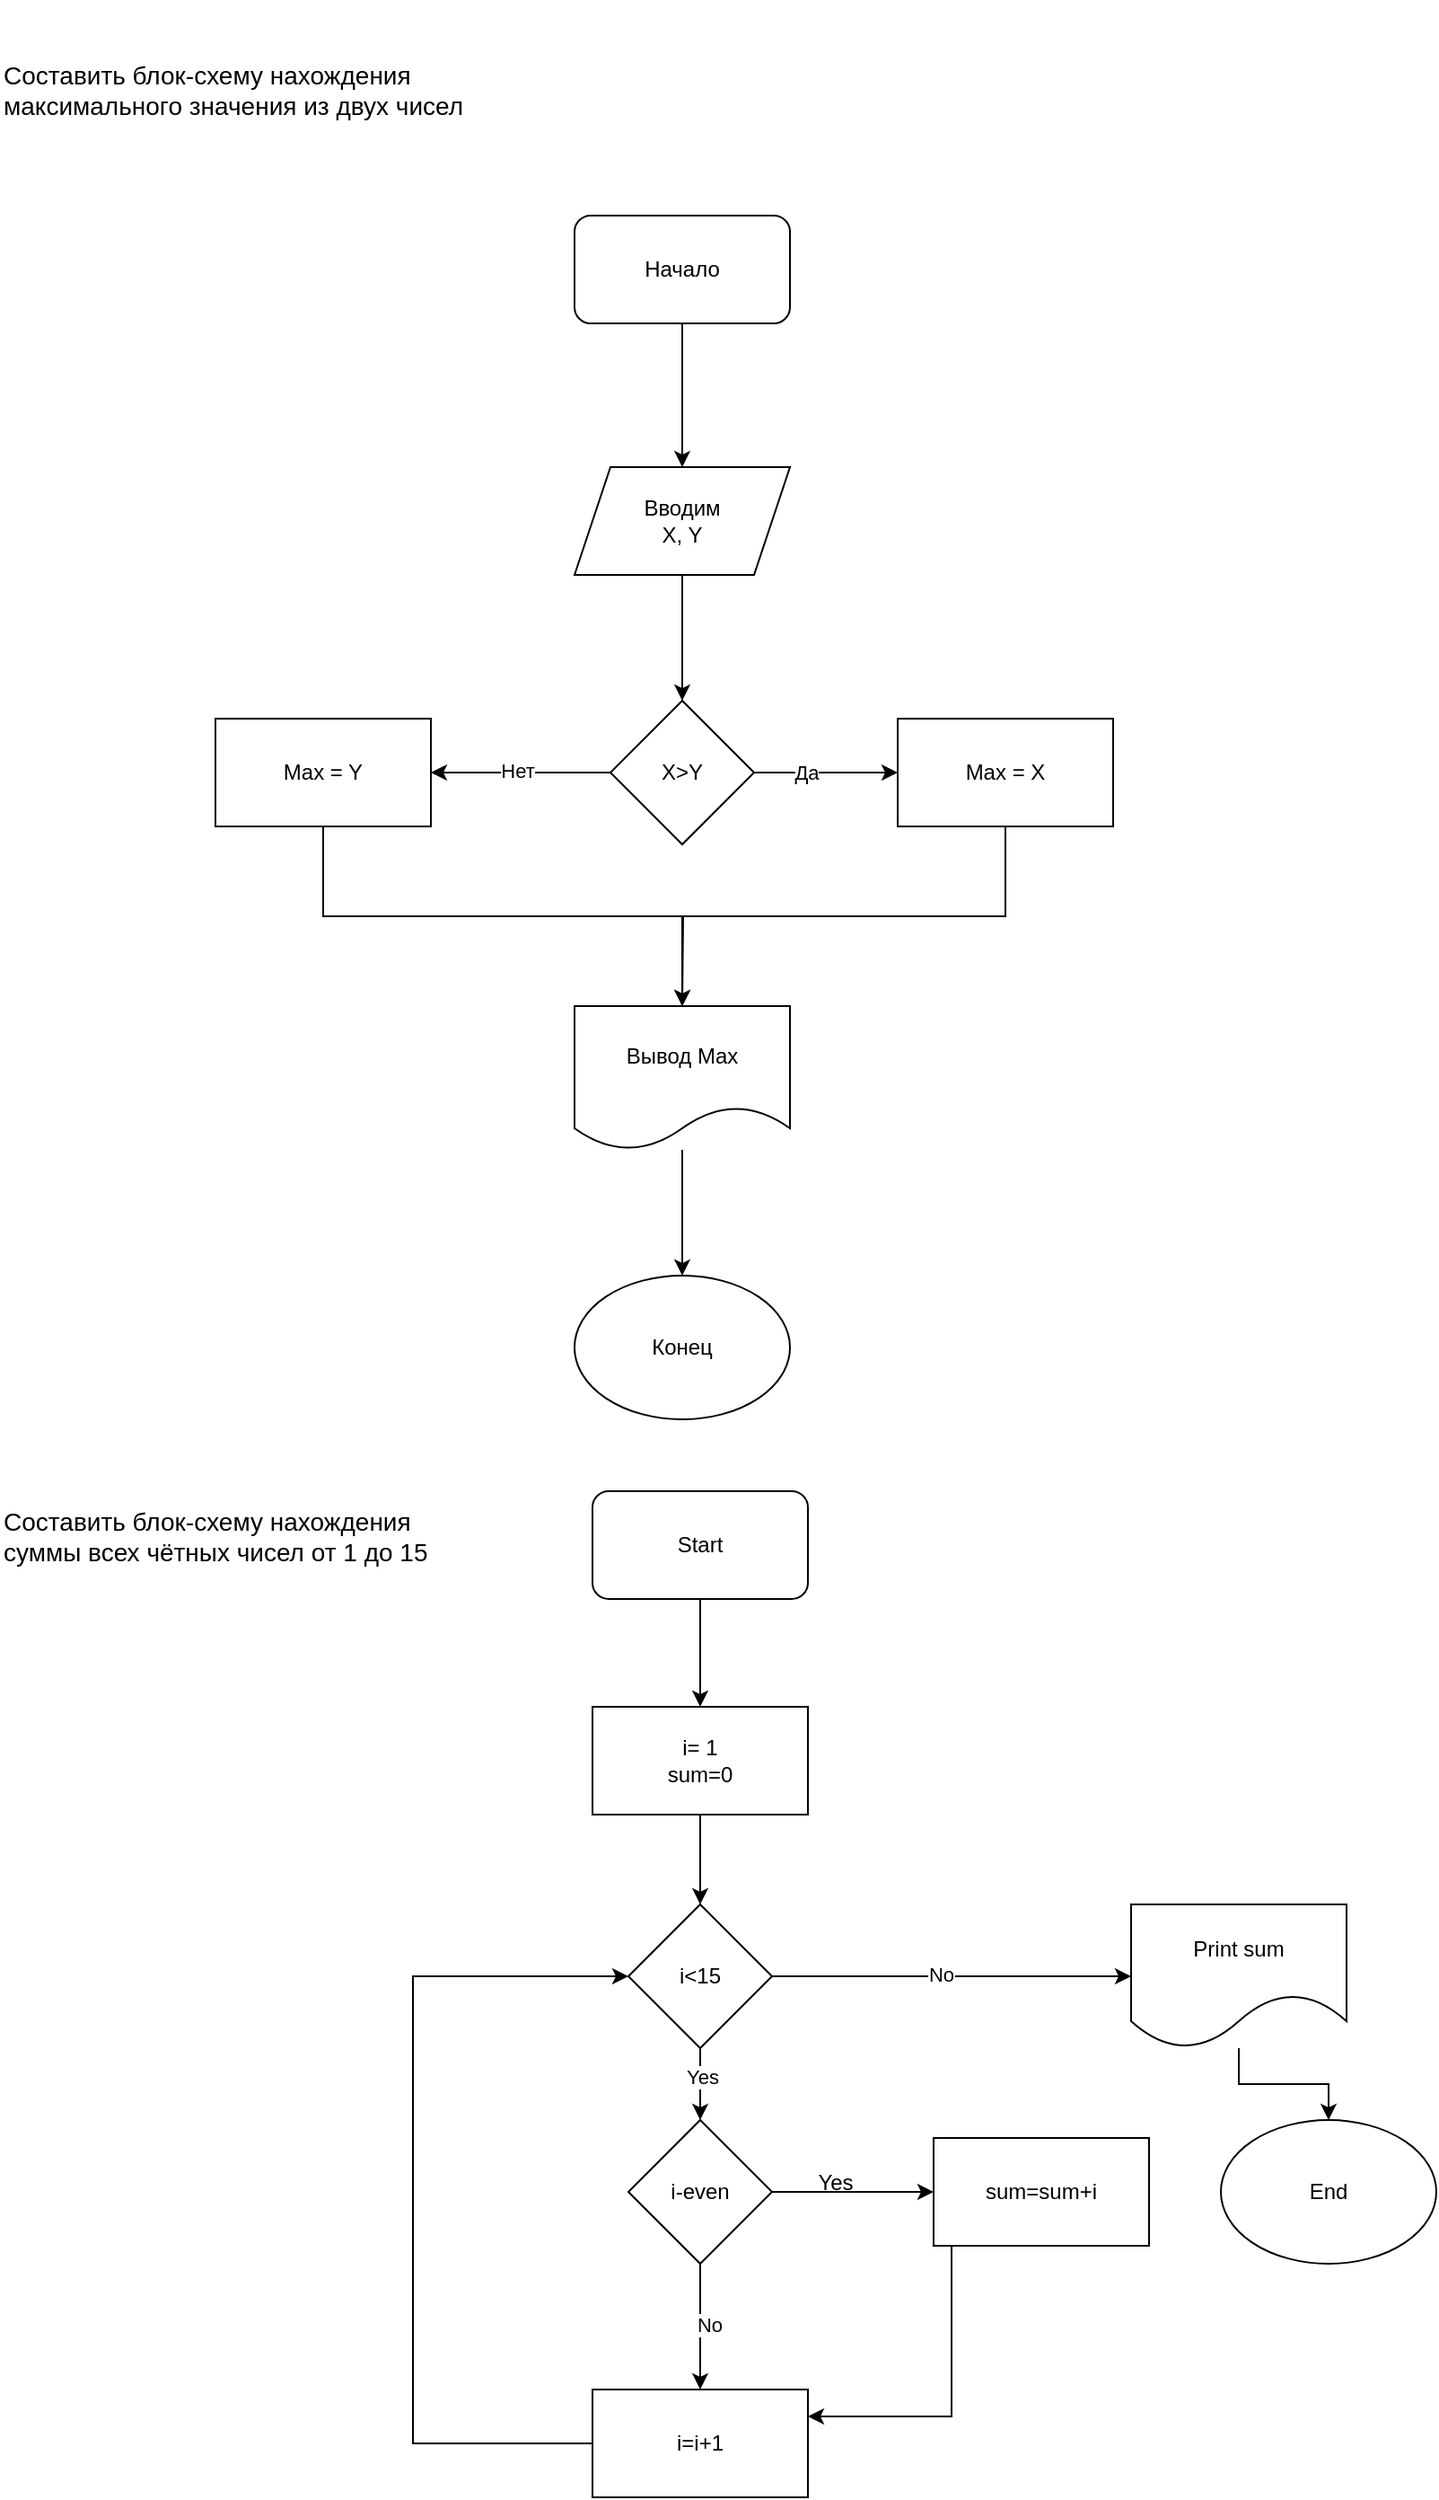 <mxfile version="21.6.2" type="github">
  <diagram name="Страница 1" id="cDgyHgMWFeY4kz7likKo">
    <mxGraphModel dx="1050" dy="549" grid="1" gridSize="10" guides="1" tooltips="1" connect="1" arrows="1" fold="1" page="1" pageScale="1" pageWidth="827" pageHeight="1169" math="0" shadow="0">
      <root>
        <mxCell id="0" />
        <mxCell id="1" parent="0" />
        <mxCell id="d-FDfhOjwPeXp1JPmuEf-3" style="edgeStyle=orthogonalEdgeStyle;rounded=0;orthogonalLoop=1;jettySize=auto;html=1;entryX=0.5;entryY=0;entryDx=0;entryDy=0;" edge="1" parent="1" source="d-FDfhOjwPeXp1JPmuEf-1" target="d-FDfhOjwPeXp1JPmuEf-2">
          <mxGeometry relative="1" as="geometry" />
        </mxCell>
        <mxCell id="d-FDfhOjwPeXp1JPmuEf-1" value="Начало" style="rounded=1;whiteSpace=wrap;html=1;arcSize=15;" vertex="1" parent="1">
          <mxGeometry x="320" y="130" width="120" height="60" as="geometry" />
        </mxCell>
        <mxCell id="d-FDfhOjwPeXp1JPmuEf-6" style="edgeStyle=orthogonalEdgeStyle;rounded=0;orthogonalLoop=1;jettySize=auto;html=1;entryX=0.5;entryY=0;entryDx=0;entryDy=0;" edge="1" parent="1" source="d-FDfhOjwPeXp1JPmuEf-2" target="d-FDfhOjwPeXp1JPmuEf-5">
          <mxGeometry relative="1" as="geometry" />
        </mxCell>
        <mxCell id="d-FDfhOjwPeXp1JPmuEf-2" value="Вводим&lt;br&gt;X, Y" style="shape=parallelogram;perimeter=parallelogramPerimeter;whiteSpace=wrap;html=1;fixedSize=1;" vertex="1" parent="1">
          <mxGeometry x="320" y="270" width="120" height="60" as="geometry" />
        </mxCell>
        <mxCell id="d-FDfhOjwPeXp1JPmuEf-4" value="&lt;font style=&quot;font-size: 14px;&quot;&gt;Составить блок-схему нахождения максимального значения из двух чисел&lt;/font&gt;" style="text;strokeColor=none;align=left;fillColor=none;html=1;verticalAlign=middle;whiteSpace=wrap;rounded=0;" vertex="1" parent="1">
          <mxGeometry y="10" width="300" height="100" as="geometry" />
        </mxCell>
        <mxCell id="d-FDfhOjwPeXp1JPmuEf-9" style="edgeStyle=orthogonalEdgeStyle;rounded=0;orthogonalLoop=1;jettySize=auto;html=1;entryX=0;entryY=0.5;entryDx=0;entryDy=0;" edge="1" parent="1" source="d-FDfhOjwPeXp1JPmuEf-5" target="d-FDfhOjwPeXp1JPmuEf-7">
          <mxGeometry relative="1" as="geometry" />
        </mxCell>
        <mxCell id="d-FDfhOjwPeXp1JPmuEf-10" value="Да" style="edgeLabel;html=1;align=center;verticalAlign=middle;resizable=0;points=[];" vertex="1" connectable="0" parent="d-FDfhOjwPeXp1JPmuEf-9">
          <mxGeometry x="-0.28" relative="1" as="geometry">
            <mxPoint as="offset" />
          </mxGeometry>
        </mxCell>
        <mxCell id="d-FDfhOjwPeXp1JPmuEf-11" style="edgeStyle=orthogonalEdgeStyle;rounded=0;orthogonalLoop=1;jettySize=auto;html=1;entryX=1;entryY=0.5;entryDx=0;entryDy=0;" edge="1" parent="1" source="d-FDfhOjwPeXp1JPmuEf-5" target="d-FDfhOjwPeXp1JPmuEf-8">
          <mxGeometry relative="1" as="geometry" />
        </mxCell>
        <mxCell id="d-FDfhOjwPeXp1JPmuEf-12" value="Нет" style="edgeLabel;html=1;align=center;verticalAlign=middle;resizable=0;points=[];" vertex="1" connectable="0" parent="d-FDfhOjwPeXp1JPmuEf-11">
          <mxGeometry x="0.044" y="-1" relative="1" as="geometry">
            <mxPoint as="offset" />
          </mxGeometry>
        </mxCell>
        <mxCell id="d-FDfhOjwPeXp1JPmuEf-5" value="X&amp;gt;Y" style="rhombus;whiteSpace=wrap;html=1;" vertex="1" parent="1">
          <mxGeometry x="340" y="400" width="80" height="80" as="geometry" />
        </mxCell>
        <mxCell id="d-FDfhOjwPeXp1JPmuEf-15" style="edgeStyle=orthogonalEdgeStyle;rounded=0;orthogonalLoop=1;jettySize=auto;html=1;" edge="1" parent="1" source="d-FDfhOjwPeXp1JPmuEf-7" target="d-FDfhOjwPeXp1JPmuEf-13">
          <mxGeometry relative="1" as="geometry">
            <Array as="points">
              <mxPoint x="560" y="520" />
              <mxPoint x="380" y="520" />
            </Array>
          </mxGeometry>
        </mxCell>
        <mxCell id="d-FDfhOjwPeXp1JPmuEf-7" value="Max = X" style="rounded=0;whiteSpace=wrap;html=1;" vertex="1" parent="1">
          <mxGeometry x="500" y="410" width="120" height="60" as="geometry" />
        </mxCell>
        <mxCell id="d-FDfhOjwPeXp1JPmuEf-14" style="edgeStyle=orthogonalEdgeStyle;rounded=0;orthogonalLoop=1;jettySize=auto;html=1;exitX=0.5;exitY=1;exitDx=0;exitDy=0;" edge="1" parent="1" source="d-FDfhOjwPeXp1JPmuEf-8">
          <mxGeometry relative="1" as="geometry">
            <mxPoint x="380" y="570" as="targetPoint" />
          </mxGeometry>
        </mxCell>
        <mxCell id="d-FDfhOjwPeXp1JPmuEf-8" value="Max = Y" style="rounded=0;whiteSpace=wrap;html=1;" vertex="1" parent="1">
          <mxGeometry x="120" y="410" width="120" height="60" as="geometry" />
        </mxCell>
        <mxCell id="d-FDfhOjwPeXp1JPmuEf-17" style="edgeStyle=orthogonalEdgeStyle;rounded=0;orthogonalLoop=1;jettySize=auto;html=1;entryX=0.5;entryY=0;entryDx=0;entryDy=0;" edge="1" parent="1" source="d-FDfhOjwPeXp1JPmuEf-13" target="d-FDfhOjwPeXp1JPmuEf-16">
          <mxGeometry relative="1" as="geometry" />
        </mxCell>
        <mxCell id="d-FDfhOjwPeXp1JPmuEf-13" value="Вывод Max" style="shape=document;whiteSpace=wrap;html=1;boundedLbl=1;" vertex="1" parent="1">
          <mxGeometry x="320" y="570" width="120" height="80" as="geometry" />
        </mxCell>
        <mxCell id="d-FDfhOjwPeXp1JPmuEf-16" value="Конец" style="ellipse;whiteSpace=wrap;html=1;" vertex="1" parent="1">
          <mxGeometry x="320" y="720" width="120" height="80" as="geometry" />
        </mxCell>
        <mxCell id="d-FDfhOjwPeXp1JPmuEf-18" value="&lt;font style=&quot;font-size: 14px;&quot;&gt;Составить блок-схему нахождения суммы всех чётных чисел от 1 до 15&lt;/font&gt;" style="text;strokeColor=none;align=left;fillColor=none;html=1;verticalAlign=middle;whiteSpace=wrap;rounded=0;" vertex="1" parent="1">
          <mxGeometry y="830" width="270" height="70" as="geometry" />
        </mxCell>
        <mxCell id="d-FDfhOjwPeXp1JPmuEf-33" style="edgeStyle=orthogonalEdgeStyle;rounded=0;orthogonalLoop=1;jettySize=auto;html=1;entryX=0.5;entryY=0;entryDx=0;entryDy=0;" edge="1" parent="1" source="d-FDfhOjwPeXp1JPmuEf-19" target="d-FDfhOjwPeXp1JPmuEf-20">
          <mxGeometry relative="1" as="geometry" />
        </mxCell>
        <mxCell id="d-FDfhOjwPeXp1JPmuEf-19" value="Start" style="rounded=1;whiteSpace=wrap;html=1;" vertex="1" parent="1">
          <mxGeometry x="330" y="840" width="120" height="60" as="geometry" />
        </mxCell>
        <mxCell id="d-FDfhOjwPeXp1JPmuEf-31" style="edgeStyle=orthogonalEdgeStyle;rounded=0;orthogonalLoop=1;jettySize=auto;html=1;entryX=0.5;entryY=0;entryDx=0;entryDy=0;" edge="1" parent="1" source="d-FDfhOjwPeXp1JPmuEf-20" target="d-FDfhOjwPeXp1JPmuEf-21">
          <mxGeometry relative="1" as="geometry" />
        </mxCell>
        <mxCell id="d-FDfhOjwPeXp1JPmuEf-20" value="i= 1&lt;br&gt;sum=0" style="rounded=0;whiteSpace=wrap;html=1;" vertex="1" parent="1">
          <mxGeometry x="330" y="960" width="120" height="60" as="geometry" />
        </mxCell>
        <mxCell id="d-FDfhOjwPeXp1JPmuEf-32" style="edgeStyle=orthogonalEdgeStyle;rounded=0;orthogonalLoop=1;jettySize=auto;html=1;entryX=0.5;entryY=0;entryDx=0;entryDy=0;" edge="1" parent="1" source="d-FDfhOjwPeXp1JPmuEf-21" target="d-FDfhOjwPeXp1JPmuEf-22">
          <mxGeometry relative="1" as="geometry" />
        </mxCell>
        <mxCell id="d-FDfhOjwPeXp1JPmuEf-39" value="Yes" style="edgeLabel;html=1;align=center;verticalAlign=middle;resizable=0;points=[];" vertex="1" connectable="0" parent="d-FDfhOjwPeXp1JPmuEf-32">
          <mxGeometry x="-0.2" y="1" relative="1" as="geometry">
            <mxPoint as="offset" />
          </mxGeometry>
        </mxCell>
        <mxCell id="d-FDfhOjwPeXp1JPmuEf-35" style="edgeStyle=orthogonalEdgeStyle;rounded=0;orthogonalLoop=1;jettySize=auto;html=1;entryX=0;entryY=0.5;entryDx=0;entryDy=0;" edge="1" parent="1" source="d-FDfhOjwPeXp1JPmuEf-21" target="d-FDfhOjwPeXp1JPmuEf-34">
          <mxGeometry relative="1" as="geometry" />
        </mxCell>
        <mxCell id="d-FDfhOjwPeXp1JPmuEf-38" value="No" style="edgeLabel;html=1;align=center;verticalAlign=middle;resizable=0;points=[];" vertex="1" connectable="0" parent="d-FDfhOjwPeXp1JPmuEf-35">
          <mxGeometry x="-0.062" y="1" relative="1" as="geometry">
            <mxPoint as="offset" />
          </mxGeometry>
        </mxCell>
        <mxCell id="d-FDfhOjwPeXp1JPmuEf-21" value="i&amp;lt;15" style="rhombus;whiteSpace=wrap;html=1;" vertex="1" parent="1">
          <mxGeometry x="350" y="1070" width="80" height="80" as="geometry" />
        </mxCell>
        <mxCell id="d-FDfhOjwPeXp1JPmuEf-25" style="edgeStyle=orthogonalEdgeStyle;rounded=0;orthogonalLoop=1;jettySize=auto;html=1;" edge="1" parent="1" source="d-FDfhOjwPeXp1JPmuEf-22" target="d-FDfhOjwPeXp1JPmuEf-23">
          <mxGeometry relative="1" as="geometry" />
        </mxCell>
        <mxCell id="d-FDfhOjwPeXp1JPmuEf-27" style="edgeStyle=orthogonalEdgeStyle;rounded=0;orthogonalLoop=1;jettySize=auto;html=1;entryX=0.5;entryY=0;entryDx=0;entryDy=0;" edge="1" parent="1" source="d-FDfhOjwPeXp1JPmuEf-22" target="d-FDfhOjwPeXp1JPmuEf-24">
          <mxGeometry relative="1" as="geometry" />
        </mxCell>
        <mxCell id="d-FDfhOjwPeXp1JPmuEf-28" value="No" style="edgeLabel;html=1;align=center;verticalAlign=middle;resizable=0;points=[];" vertex="1" connectable="0" parent="d-FDfhOjwPeXp1JPmuEf-27">
          <mxGeometry x="-0.046" y="5" relative="1" as="geometry">
            <mxPoint as="offset" />
          </mxGeometry>
        </mxCell>
        <mxCell id="d-FDfhOjwPeXp1JPmuEf-22" value="i-even" style="rhombus;whiteSpace=wrap;html=1;" vertex="1" parent="1">
          <mxGeometry x="350" y="1190" width="80" height="80" as="geometry" />
        </mxCell>
        <mxCell id="d-FDfhOjwPeXp1JPmuEf-29" style="edgeStyle=orthogonalEdgeStyle;rounded=0;orthogonalLoop=1;jettySize=auto;html=1;entryX=1;entryY=0.25;entryDx=0;entryDy=0;" edge="1" parent="1" target="d-FDfhOjwPeXp1JPmuEf-24">
          <mxGeometry relative="1" as="geometry">
            <mxPoint x="553.44" y="1230" as="sourcePoint" />
            <mxPoint x="485" y="1363" as="targetPoint" />
            <Array as="points">
              <mxPoint x="553" y="1231" />
              <mxPoint x="530" y="1231" />
              <mxPoint x="530" y="1355" />
            </Array>
          </mxGeometry>
        </mxCell>
        <mxCell id="d-FDfhOjwPeXp1JPmuEf-23" value="sum=sum+i" style="rounded=0;whiteSpace=wrap;html=1;" vertex="1" parent="1">
          <mxGeometry x="520" y="1200" width="120" height="60" as="geometry" />
        </mxCell>
        <mxCell id="d-FDfhOjwPeXp1JPmuEf-30" style="edgeStyle=orthogonalEdgeStyle;rounded=0;orthogonalLoop=1;jettySize=auto;html=1;entryX=0;entryY=0.5;entryDx=0;entryDy=0;" edge="1" parent="1" source="d-FDfhOjwPeXp1JPmuEf-24" target="d-FDfhOjwPeXp1JPmuEf-21">
          <mxGeometry relative="1" as="geometry">
            <Array as="points">
              <mxPoint x="230" y="1370" />
              <mxPoint x="230" y="1110" />
            </Array>
          </mxGeometry>
        </mxCell>
        <mxCell id="d-FDfhOjwPeXp1JPmuEf-24" value="i=i+1" style="rounded=0;whiteSpace=wrap;html=1;" vertex="1" parent="1">
          <mxGeometry x="330" y="1340" width="120" height="60" as="geometry" />
        </mxCell>
        <mxCell id="d-FDfhOjwPeXp1JPmuEf-26" value="Yes" style="text;html=1;align=center;verticalAlign=middle;resizable=0;points=[];autosize=1;strokeColor=none;fillColor=none;" vertex="1" parent="1">
          <mxGeometry x="445" y="1210" width="40" height="30" as="geometry" />
        </mxCell>
        <mxCell id="d-FDfhOjwPeXp1JPmuEf-37" style="edgeStyle=orthogonalEdgeStyle;rounded=0;orthogonalLoop=1;jettySize=auto;html=1;" edge="1" parent="1" source="d-FDfhOjwPeXp1JPmuEf-34" target="d-FDfhOjwPeXp1JPmuEf-36">
          <mxGeometry relative="1" as="geometry" />
        </mxCell>
        <mxCell id="d-FDfhOjwPeXp1JPmuEf-34" value="Print sum" style="shape=document;whiteSpace=wrap;html=1;boundedLbl=1;size=0.375;" vertex="1" parent="1">
          <mxGeometry x="630" y="1070" width="120" height="80" as="geometry" />
        </mxCell>
        <mxCell id="d-FDfhOjwPeXp1JPmuEf-36" value="End" style="ellipse;whiteSpace=wrap;html=1;" vertex="1" parent="1">
          <mxGeometry x="680" y="1190" width="120" height="80" as="geometry" />
        </mxCell>
      </root>
    </mxGraphModel>
  </diagram>
</mxfile>
